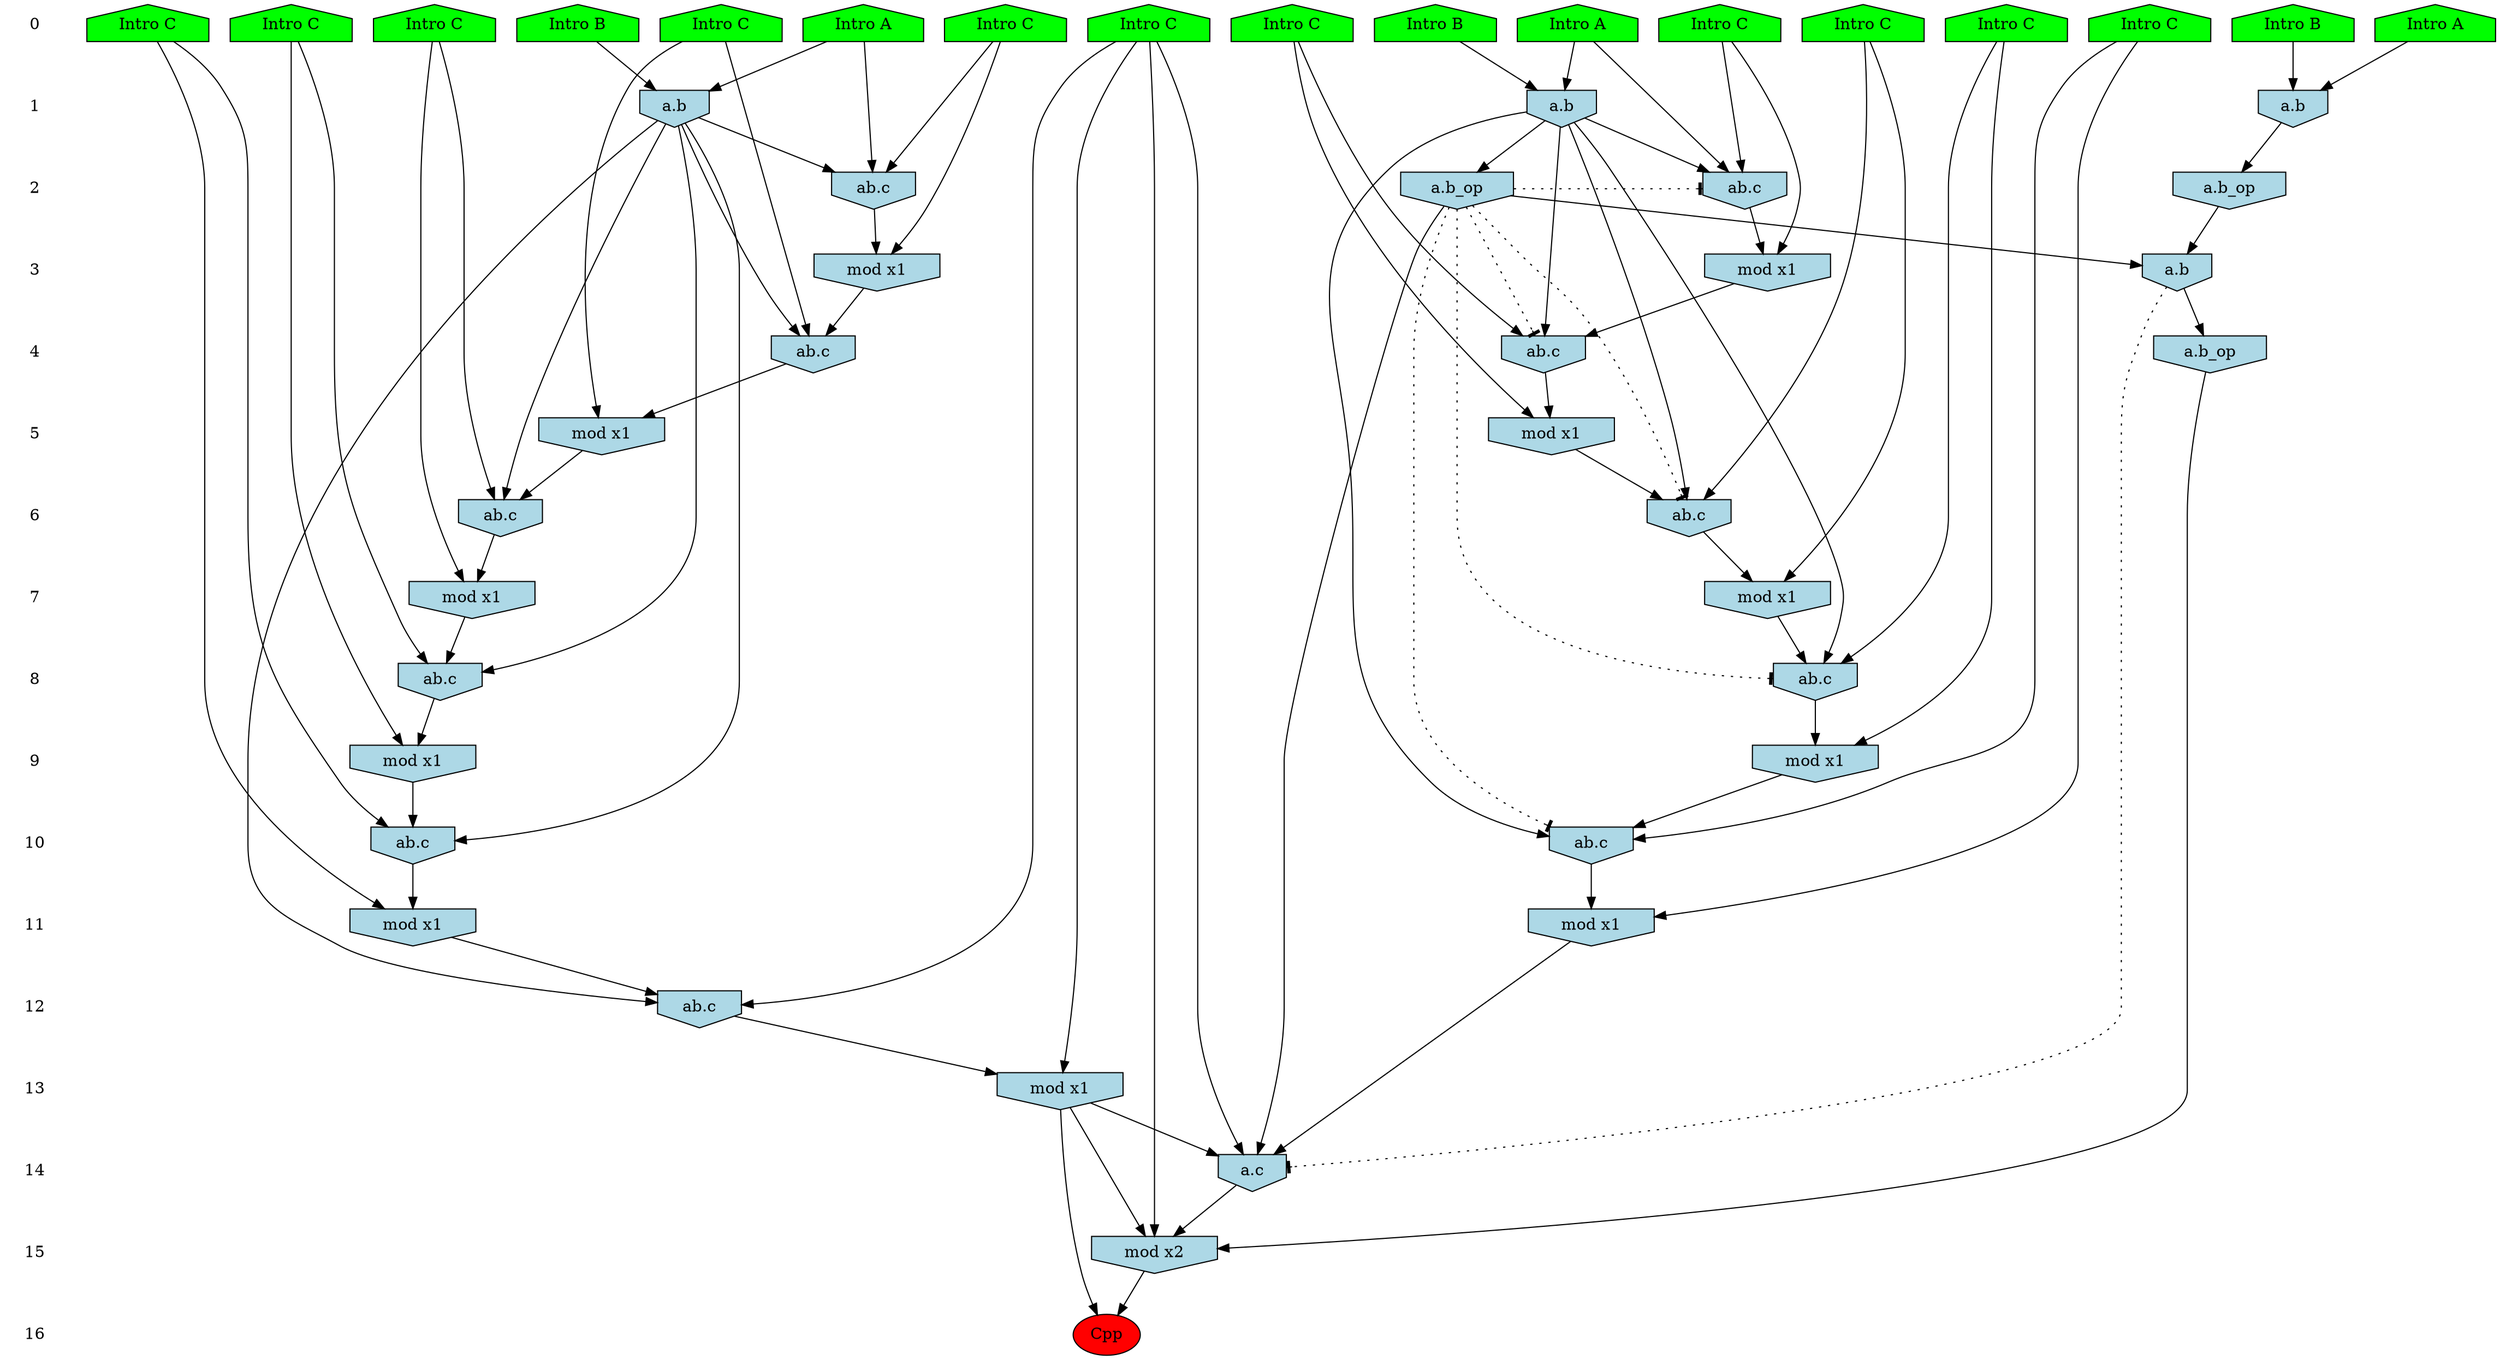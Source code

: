 /* Compression of 1 causal flows obtained in average at 1.709093E+01 t.u */
/* Compressed causal flows were: [2981] */
digraph G{
 ranksep=.5 ; 
{ rank = same ; "0" [shape=plaintext] ; node_1 [label ="Intro A", shape=house, style=filled, fillcolor=green] ;
node_2 [label ="Intro A", shape=house, style=filled, fillcolor=green] ;
node_3 [label ="Intro B", shape=house, style=filled, fillcolor=green] ;
node_4 [label ="Intro B", shape=house, style=filled, fillcolor=green] ;
node_5 [label ="Intro B", shape=house, style=filled, fillcolor=green] ;
node_6 [label ="Intro A", shape=house, style=filled, fillcolor=green] ;
node_7 [label ="Intro C", shape=house, style=filled, fillcolor=green] ;
node_8 [label ="Intro C", shape=house, style=filled, fillcolor=green] ;
node_9 [label ="Intro C", shape=house, style=filled, fillcolor=green] ;
node_10 [label ="Intro C", shape=house, style=filled, fillcolor=green] ;
node_11 [label ="Intro C", shape=house, style=filled, fillcolor=green] ;
node_12 [label ="Intro C", shape=house, style=filled, fillcolor=green] ;
node_13 [label ="Intro C", shape=house, style=filled, fillcolor=green] ;
node_14 [label ="Intro C", shape=house, style=filled, fillcolor=green] ;
node_15 [label ="Intro C", shape=house, style=filled, fillcolor=green] ;
node_16 [label ="Intro C", shape=house, style=filled, fillcolor=green] ;
node_17 [label ="Intro C", shape=house, style=filled, fillcolor=green] ;
}
{ rank = same ; "1" [shape=plaintext] ; node_18 [label="a.b", shape=invhouse, style=filled, fillcolor = lightblue] ;
node_21 [label="a.b", shape=invhouse, style=filled, fillcolor = lightblue] ;
node_34 [label="a.b", shape=invhouse, style=filled, fillcolor = lightblue] ;
}
{ rank = same ; "2" [shape=plaintext] ; node_19 [label="ab.c", shape=invhouse, style=filled, fillcolor = lightblue] ;
node_22 [label="ab.c", shape=invhouse, style=filled, fillcolor = lightblue] ;
node_36 [label="a.b_op", shape=invhouse, style=filled, fillcolor = lightblue] ;
node_41 [label="a.b_op", shape=invhouse, style=filled, fillcolor = lightblue] ;
}
{ rank = same ; "3" [shape=plaintext] ; node_20 [label="mod x1", shape=invhouse, style=filled, fillcolor = lightblue] ;
node_23 [label="mod x1", shape=invhouse, style=filled, fillcolor = lightblue] ;
node_46 [label="a.b", shape=invhouse, style=filled, fillcolor = lightblue] ;
}
{ rank = same ; "4" [shape=plaintext] ; node_24 [label="ab.c", shape=invhouse, style=filled, fillcolor = lightblue] ;
node_27 [label="ab.c", shape=invhouse, style=filled, fillcolor = lightblue] ;
node_47 [label="a.b_op", shape=invhouse, style=filled, fillcolor = lightblue] ;
}
{ rank = same ; "5" [shape=plaintext] ; node_25 [label="mod x1", shape=invhouse, style=filled, fillcolor = lightblue] ;
node_29 [label="mod x1", shape=invhouse, style=filled, fillcolor = lightblue] ;
}
{ rank = same ; "6" [shape=plaintext] ; node_26 [label="ab.c", shape=invhouse, style=filled, fillcolor = lightblue] ;
node_31 [label="ab.c", shape=invhouse, style=filled, fillcolor = lightblue] ;
}
{ rank = same ; "7" [shape=plaintext] ; node_28 [label="mod x1", shape=invhouse, style=filled, fillcolor = lightblue] ;
node_32 [label="mod x1", shape=invhouse, style=filled, fillcolor = lightblue] ;
}
{ rank = same ; "8" [shape=plaintext] ; node_30 [label="ab.c", shape=invhouse, style=filled, fillcolor = lightblue] ;
node_37 [label="ab.c", shape=invhouse, style=filled, fillcolor = lightblue] ;
}
{ rank = same ; "9" [shape=plaintext] ; node_33 [label="mod x1", shape=invhouse, style=filled, fillcolor = lightblue] ;
node_38 [label="mod x1", shape=invhouse, style=filled, fillcolor = lightblue] ;
}
{ rank = same ; "10" [shape=plaintext] ; node_35 [label="ab.c", shape=invhouse, style=filled, fillcolor = lightblue] ;
node_39 [label="ab.c", shape=invhouse, style=filled, fillcolor = lightblue] ;
}
{ rank = same ; "11" [shape=plaintext] ; node_40 [label="mod x1", shape=invhouse, style=filled, fillcolor = lightblue] ;
node_42 [label="mod x1", shape=invhouse, style=filled, fillcolor = lightblue] ;
}
{ rank = same ; "12" [shape=plaintext] ; node_43 [label="ab.c", shape=invhouse, style=filled, fillcolor = lightblue] ;
}
{ rank = same ; "13" [shape=plaintext] ; node_44 [label="mod x1", shape=invhouse, style=filled, fillcolor = lightblue] ;
}
{ rank = same ; "14" [shape=plaintext] ; node_45 [label="a.c", shape=invhouse, style=filled, fillcolor = lightblue] ;
}
{ rank = same ; "15" [shape=plaintext] ; node_48 [label="mod x2", shape=invhouse, style=filled, fillcolor = lightblue] ;
}
{ rank = same ; "16" [shape=plaintext] ; node_49 [label ="Cpp", style=filled, fillcolor=red] ;
}
"0" -> "1" [style="invis"]; 
"1" -> "2" [style="invis"]; 
"2" -> "3" [style="invis"]; 
"3" -> "4" [style="invis"]; 
"4" -> "5" [style="invis"]; 
"5" -> "6" [style="invis"]; 
"6" -> "7" [style="invis"]; 
"7" -> "8" [style="invis"]; 
"8" -> "9" [style="invis"]; 
"9" -> "10" [style="invis"]; 
"10" -> "11" [style="invis"]; 
"11" -> "12" [style="invis"]; 
"12" -> "13" [style="invis"]; 
"13" -> "14" [style="invis"]; 
"14" -> "15" [style="invis"]; 
"15" -> "16" [style="invis"]; 
node_1 -> node_18
node_4 -> node_18
node_1 -> node_19
node_15 -> node_19
node_18 -> node_19
node_15 -> node_20
node_19 -> node_20
node_5 -> node_21
node_6 -> node_21
node_6 -> node_22
node_8 -> node_22
node_21 -> node_22
node_8 -> node_23
node_22 -> node_23
node_12 -> node_24
node_18 -> node_24
node_20 -> node_24
node_12 -> node_25
node_24 -> node_25
node_16 -> node_26
node_18 -> node_26
node_25 -> node_26
node_11 -> node_27
node_21 -> node_27
node_23 -> node_27
node_16 -> node_28
node_26 -> node_28
node_11 -> node_29
node_27 -> node_29
node_7 -> node_30
node_18 -> node_30
node_28 -> node_30
node_14 -> node_31
node_21 -> node_31
node_29 -> node_31
node_14 -> node_32
node_31 -> node_32
node_7 -> node_33
node_30 -> node_33
node_2 -> node_34
node_3 -> node_34
node_9 -> node_35
node_18 -> node_35
node_33 -> node_35
node_34 -> node_36
node_10 -> node_37
node_21 -> node_37
node_32 -> node_37
node_10 -> node_38
node_37 -> node_38
node_17 -> node_39
node_21 -> node_39
node_38 -> node_39
node_9 -> node_40
node_35 -> node_40
node_21 -> node_41
node_17 -> node_42
node_39 -> node_42
node_13 -> node_43
node_18 -> node_43
node_40 -> node_43
node_13 -> node_44
node_43 -> node_44
node_13 -> node_45
node_41 -> node_45
node_42 -> node_45
node_44 -> node_45
node_36 -> node_46
node_41 -> node_46
node_46 -> node_47
node_13 -> node_48
node_44 -> node_48
node_45 -> node_48
node_47 -> node_48
node_44 -> node_49
node_48 -> node_49
node_41 -> node_39 [style=dotted, arrowhead = tee] 
node_41 -> node_37 [style=dotted, arrowhead = tee] 
node_41 -> node_31 [style=dotted, arrowhead = tee] 
node_41 -> node_27 [style=dotted, arrowhead = tee] 
node_41 -> node_22 [style=dotted, arrowhead = tee] 
node_46 -> node_45 [style=dotted, arrowhead = tee] 
}
/*
 Dot generation time: 0.000212
*/